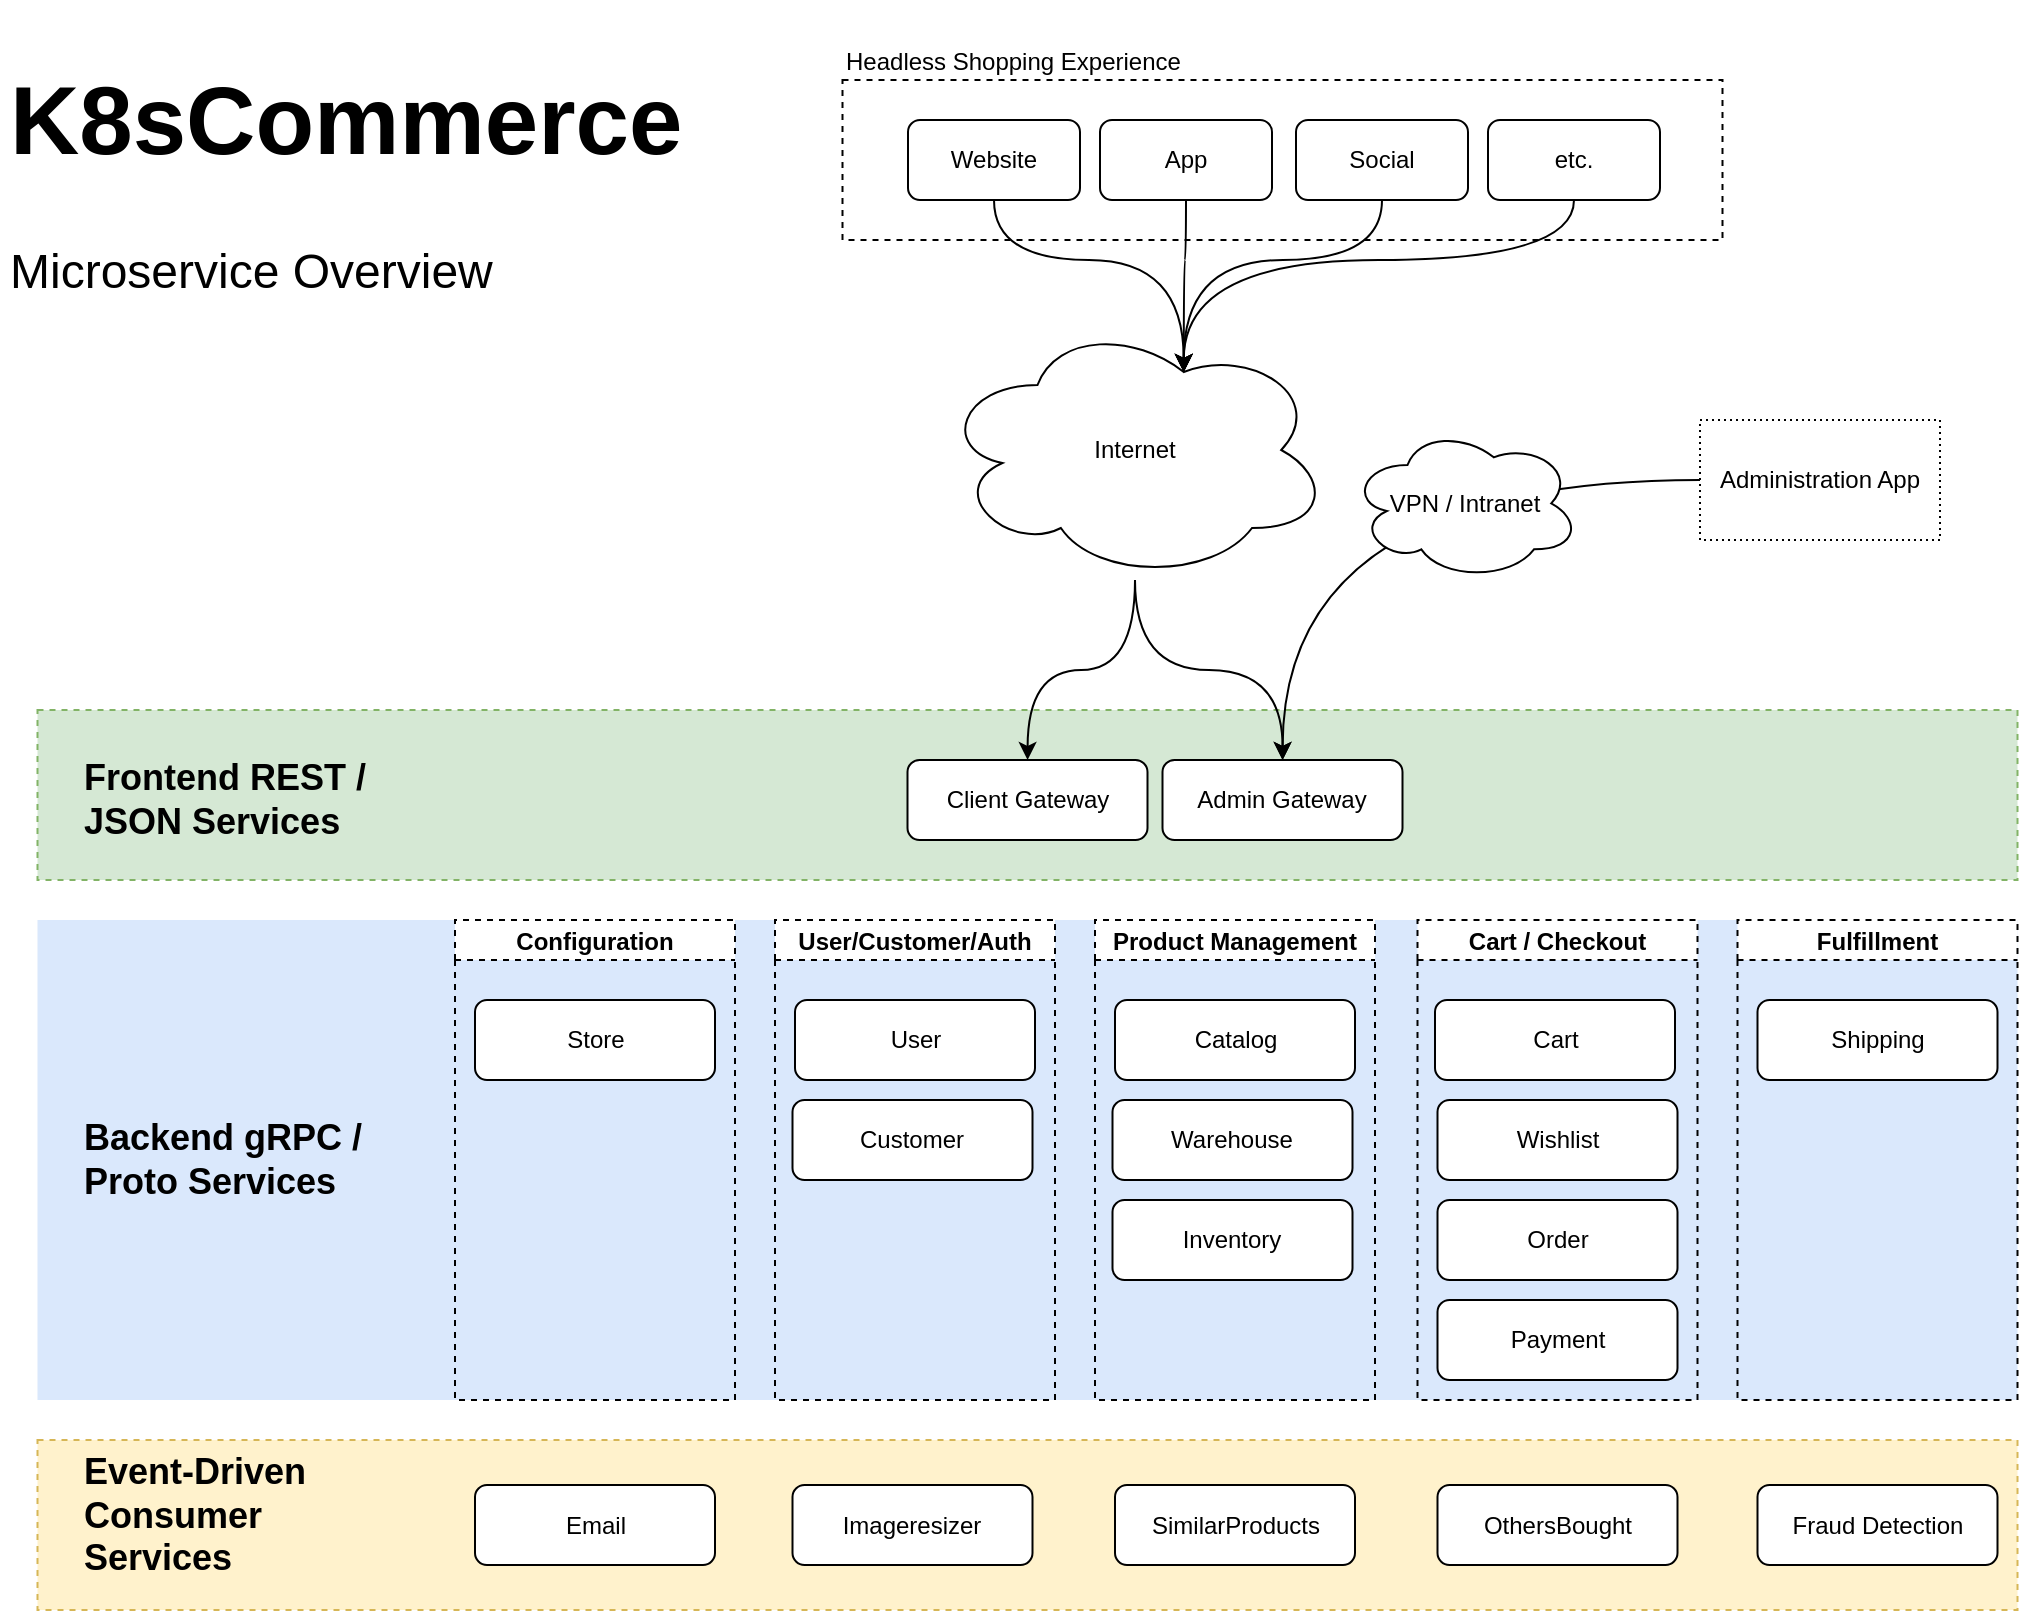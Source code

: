 <mxfile version="16.6.4" type="device"><diagram id="n2PtTuMPgU5_ytIdfK2R" name="Page-1"><mxGraphModel dx="1554" dy="973" grid="1" gridSize="10" guides="1" tooltips="1" connect="1" arrows="1" fold="1" page="1" pageScale="1" pageWidth="1100" pageHeight="850" math="0" shadow="0"><root><mxCell id="0"/><mxCell id="1" parent="0"/><mxCell id="ToqElmNW3oI_LHZmRbty-29" value="" style="whiteSpace=wrap;html=1;rounded=0;dashed=1;fontSize=12;fillColor=#fff2cc;align=left;labelPosition=center;verticalLabelPosition=top;verticalAlign=bottom;textDirection=ltr;horizontal=1;strokeColor=#d6b656;" vertex="1" parent="1"><mxGeometry x="48.75" y="720" width="990" height="85" as="geometry"/></mxCell><mxCell id="ToqElmNW3oI_LHZmRbty-18" value="" style="whiteSpace=wrap;html=1;rounded=0;dashed=1;fontSize=12;fillColor=#dae8fc;align=left;labelPosition=center;verticalLabelPosition=top;verticalAlign=bottom;textDirection=ltr;horizontal=1;strokeColor=none;collapsible=0;" vertex="1" parent="1"><mxGeometry x="48.75" y="460" width="990" height="240" as="geometry"/></mxCell><mxCell id="ToqElmNW3oI_LHZmRbty-15" value="" style="whiteSpace=wrap;html=1;rounded=0;dashed=1;fontSize=12;fillColor=#d5e8d4;align=left;labelPosition=center;verticalLabelPosition=top;verticalAlign=bottom;textDirection=ltr;horizontal=1;strokeColor=#82b366;" vertex="1" parent="1"><mxGeometry x="48.75" y="355" width="990" height="85" as="geometry"/></mxCell><mxCell id="LZaPYS1wsYShbYbUkvOJ-94" value="&lt;span style=&quot;&quot;&gt;Headless Shopping Experience&lt;/span&gt;" style="whiteSpace=wrap;html=1;rounded=0;dashed=1;fontSize=12;fillColor=none;align=left;labelPosition=center;verticalLabelPosition=top;verticalAlign=bottom;textDirection=ltr;horizontal=1;" parent="1" vertex="1"><mxGeometry x="451.25" y="40" width="440" height="80" as="geometry"/></mxCell><mxCell id="LZaPYS1wsYShbYbUkvOJ-1" value="Client Gateway" style="rounded=1;whiteSpace=wrap;html=1;" parent="1" vertex="1"><mxGeometry x="483.75" y="380" width="120" height="40" as="geometry"/></mxCell><mxCell id="LZaPYS1wsYShbYbUkvOJ-4" style="edgeStyle=orthogonalEdgeStyle;orthogonalLoop=1;jettySize=auto;html=1;rounded=1;curved=1;" parent="1" source="LZaPYS1wsYShbYbUkvOJ-2" target="LZaPYS1wsYShbYbUkvOJ-1" edge="1"><mxGeometry relative="1" as="geometry"/></mxCell><mxCell id="LZaPYS1wsYShbYbUkvOJ-5" style="edgeStyle=orthogonalEdgeStyle;orthogonalLoop=1;jettySize=auto;html=1;rounded=1;curved=1;" parent="1" source="LZaPYS1wsYShbYbUkvOJ-2" target="LZaPYS1wsYShbYbUkvOJ-3" edge="1"><mxGeometry relative="1" as="geometry"><mxPoint x="855" y="360" as="targetPoint"/></mxGeometry></mxCell><mxCell id="LZaPYS1wsYShbYbUkvOJ-2" value="Internet" style="ellipse;shape=cloud;whiteSpace=wrap;html=1;rounded=1;" parent="1" vertex="1"><mxGeometry x="500" y="160" width="195" height="130" as="geometry"/></mxCell><mxCell id="LZaPYS1wsYShbYbUkvOJ-3" value="Admin Gateway" style="rounded=1;whiteSpace=wrap;html=1;" parent="1" vertex="1"><mxGeometry x="611.25" y="380" width="120" height="40" as="geometry"/></mxCell><mxCell id="LZaPYS1wsYShbYbUkvOJ-70" value="&lt;h1&gt;K8sCommerce&lt;/h1&gt;&lt;p&gt;Microservice Overview&lt;/p&gt;" style="text;html=1;strokeColor=none;fillColor=none;spacing=5;spacingTop=-20;whiteSpace=wrap;overflow=hidden;rounded=0;fontSize=24;" parent="1" vertex="1"><mxGeometry x="30" y="10" width="350" height="180" as="geometry"/></mxCell><mxCell id="LZaPYS1wsYShbYbUkvOJ-83" style="edgeStyle=orthogonalEdgeStyle;curved=1;rounded=1;orthogonalLoop=1;jettySize=auto;html=1;fontSize=12;entryX=0.625;entryY=0.2;entryDx=0;entryDy=0;entryPerimeter=0;" parent="1" source="LZaPYS1wsYShbYbUkvOJ-72" target="LZaPYS1wsYShbYbUkvOJ-2" edge="1"><mxGeometry relative="1" as="geometry"/></mxCell><mxCell id="LZaPYS1wsYShbYbUkvOJ-72" value="Website" style="rounded=1;whiteSpace=wrap;html=1;labelBackgroundColor=none;fontSize=12;" parent="1" vertex="1"><mxGeometry x="484" y="60" width="86" height="40" as="geometry"/></mxCell><mxCell id="LZaPYS1wsYShbYbUkvOJ-98" style="edgeStyle=orthogonalEdgeStyle;curved=1;rounded=1;orthogonalLoop=1;jettySize=auto;html=1;entryX=0.625;entryY=0.2;entryDx=0;entryDy=0;entryPerimeter=0;fontSize=12;" parent="1" source="LZaPYS1wsYShbYbUkvOJ-73" target="LZaPYS1wsYShbYbUkvOJ-2" edge="1"><mxGeometry relative="1" as="geometry"/></mxCell><mxCell id="LZaPYS1wsYShbYbUkvOJ-73" value="App" style="rounded=1;whiteSpace=wrap;html=1;labelBackgroundColor=none;fontSize=12;" parent="1" vertex="1"><mxGeometry x="580" y="60" width="86" height="40" as="geometry"/></mxCell><mxCell id="LZaPYS1wsYShbYbUkvOJ-99" style="edgeStyle=orthogonalEdgeStyle;curved=1;rounded=1;orthogonalLoop=1;jettySize=auto;html=1;entryX=0.625;entryY=0.2;entryDx=0;entryDy=0;entryPerimeter=0;fontSize=12;" parent="1" source="LZaPYS1wsYShbYbUkvOJ-74" target="LZaPYS1wsYShbYbUkvOJ-2" edge="1"><mxGeometry relative="1" as="geometry"/></mxCell><mxCell id="LZaPYS1wsYShbYbUkvOJ-74" value="Social" style="rounded=1;whiteSpace=wrap;html=1;labelBackgroundColor=none;fontSize=12;" parent="1" vertex="1"><mxGeometry x="678" y="60" width="86" height="40" as="geometry"/></mxCell><mxCell id="LZaPYS1wsYShbYbUkvOJ-88" style="edgeStyle=orthogonalEdgeStyle;curved=1;rounded=1;orthogonalLoop=1;jettySize=auto;html=1;fontSize=12;exitX=0.5;exitY=1;exitDx=0;exitDy=0;entryX=0.625;entryY=0.2;entryDx=0;entryDy=0;entryPerimeter=0;" parent="1" source="LZaPYS1wsYShbYbUkvOJ-75" target="LZaPYS1wsYShbYbUkvOJ-2" edge="1"><mxGeometry relative="1" as="geometry"/></mxCell><mxCell id="LZaPYS1wsYShbYbUkvOJ-75" value="etc." style="rounded=1;whiteSpace=wrap;html=1;labelBackgroundColor=none;fontSize=12;" parent="1" vertex="1"><mxGeometry x="774" y="60" width="86" height="40" as="geometry"/></mxCell><mxCell id="LZaPYS1wsYShbYbUkvOJ-92" style="edgeStyle=orthogonalEdgeStyle;curved=1;rounded=1;orthogonalLoop=1;jettySize=auto;html=1;fontSize=12;" parent="1" source="LZaPYS1wsYShbYbUkvOJ-91" target="LZaPYS1wsYShbYbUkvOJ-3" edge="1"><mxGeometry relative="1" as="geometry"/></mxCell><mxCell id="LZaPYS1wsYShbYbUkvOJ-91" value="Administration App" style="rounded=0;whiteSpace=wrap;html=1;dashed=1;dashPattern=1 2;labelBackgroundColor=none;fontSize=12;fillColor=none;" parent="1" vertex="1"><mxGeometry x="880" y="210" width="120" height="60" as="geometry"/></mxCell><mxCell id="LZaPYS1wsYShbYbUkvOJ-95" value="VPN / Intranet" style="ellipse;shape=cloud;whiteSpace=wrap;html=1;rounded=1;" parent="1" vertex="1"><mxGeometry x="705" y="213.33" width="115" height="76.67" as="geometry"/></mxCell><mxCell id="LZaPYS1wsYShbYbUkvOJ-16" value="Store" style="rounded=1;whiteSpace=wrap;html=1;" parent="1" vertex="1"><mxGeometry x="267.5" y="500" width="120" height="40" as="geometry"/></mxCell><mxCell id="LZaPYS1wsYShbYbUkvOJ-7" value="Catalog" style="rounded=1;whiteSpace=wrap;html=1;" parent="1" vertex="1"><mxGeometry x="587.5" y="500" width="120" height="40" as="geometry"/></mxCell><mxCell id="LZaPYS1wsYShbYbUkvOJ-18" value="Warehouse" style="rounded=1;whiteSpace=wrap;html=1;" parent="1" vertex="1"><mxGeometry x="586.25" y="550" width="120" height="40" as="geometry"/></mxCell><mxCell id="LZaPYS1wsYShbYbUkvOJ-17" value="User" style="rounded=1;whiteSpace=wrap;html=1;" parent="1" vertex="1"><mxGeometry x="427.5" y="500" width="120" height="40" as="geometry"/></mxCell><mxCell id="LZaPYS1wsYShbYbUkvOJ-10" value="Customer" style="rounded=1;whiteSpace=wrap;html=1;" parent="1" vertex="1"><mxGeometry x="426.25" y="550" width="120" height="40" as="geometry"/></mxCell><mxCell id="LZaPYS1wsYShbYbUkvOJ-11" value="Inventory" style="rounded=1;whiteSpace=wrap;html=1;" parent="1" vertex="1"><mxGeometry x="586.25" y="600" width="120" height="40" as="geometry"/></mxCell><mxCell id="ToqElmNW3oI_LHZmRbty-17" value="&lt;h2&gt;Frontend REST / JSON Services&lt;/h2&gt;" style="text;html=1;strokeColor=none;fillColor=none;align=left;verticalAlign=middle;whiteSpace=wrap;rounded=0;dashed=1;" vertex="1" parent="1"><mxGeometry x="70" y="385" width="150" height="30" as="geometry"/></mxCell><mxCell id="ToqElmNW3oI_LHZmRbty-19" value="Configuration" style="swimlane;startSize=20;rounded=0;dashed=1;expand=1;deletable=1;collapsible=0;swimlaneBody=1;horizontal=1;swimlaneHead=1;" vertex="1" parent="1"><mxGeometry x="257.5" y="460" width="140" height="240" as="geometry"/></mxCell><mxCell id="ToqElmNW3oI_LHZmRbty-20" value="User/Customer/Auth" style="swimlane;startSize=20;rounded=0;dashed=1;collapsible=0;" vertex="1" parent="1"><mxGeometry x="417.5" y="460" width="140" height="240" as="geometry"/></mxCell><mxCell id="ToqElmNW3oI_LHZmRbty-21" value="Product Management" style="swimlane;startSize=20;rounded=0;dashed=1;collapsible=0;" vertex="1" parent="1"><mxGeometry x="577.5" y="460" width="140" height="240" as="geometry"/></mxCell><mxCell id="ToqElmNW3oI_LHZmRbty-22" value="Cart / Checkout" style="swimlane;startSize=20;rounded=0;dashed=1;collapsible=0;" vertex="1" parent="1"><mxGeometry x="738.75" y="460" width="140" height="240" as="geometry"/></mxCell><mxCell id="LZaPYS1wsYShbYbUkvOJ-8" value="Cart" style="rounded=1;whiteSpace=wrap;html=1;" parent="ToqElmNW3oI_LHZmRbty-22" vertex="1"><mxGeometry x="8.75" y="40" width="120" height="40" as="geometry"/></mxCell><mxCell id="LZaPYS1wsYShbYbUkvOJ-63" value="Order" style="rounded=1;whiteSpace=wrap;html=1;" parent="ToqElmNW3oI_LHZmRbty-22" vertex="1"><mxGeometry x="10" y="140" width="120" height="40" as="geometry"/></mxCell><mxCell id="LZaPYS1wsYShbYbUkvOJ-13" value="Payment" style="rounded=1;whiteSpace=wrap;html=1;" parent="ToqElmNW3oI_LHZmRbty-22" vertex="1"><mxGeometry x="10" y="190" width="120" height="40" as="geometry"/></mxCell><mxCell id="ToqElmNW3oI_LHZmRbty-35" value="Wishlist" style="rounded=1;whiteSpace=wrap;html=1;" vertex="1" parent="ToqElmNW3oI_LHZmRbty-22"><mxGeometry x="10" y="90" width="120" height="40" as="geometry"/></mxCell><mxCell id="ToqElmNW3oI_LHZmRbty-23" value="Fulfillment" style="swimlane;startSize=20;rounded=0;dashed=1;collapsible=0;" vertex="1" parent="1"><mxGeometry x="898.75" y="460" width="140" height="240" as="geometry"/></mxCell><mxCell id="LZaPYS1wsYShbYbUkvOJ-14" value="Shipping" style="rounded=1;whiteSpace=wrap;html=1;" parent="ToqElmNW3oI_LHZmRbty-23" vertex="1"><mxGeometry x="10" y="40" width="120" height="40" as="geometry"/></mxCell><mxCell id="ToqElmNW3oI_LHZmRbty-27" value="&lt;h2&gt;Backend gRPC / Proto Services&lt;/h2&gt;" style="text;html=1;strokeColor=none;fillColor=none;align=left;verticalAlign=middle;whiteSpace=wrap;rounded=0;dashed=1;" vertex="1" parent="1"><mxGeometry x="70" y="565" width="150" height="30" as="geometry"/></mxCell><mxCell id="ToqElmNW3oI_LHZmRbty-3" value="Email" style="rounded=1;whiteSpace=wrap;html=1;" vertex="1" parent="1"><mxGeometry x="267.5" y="742.5" width="120" height="40" as="geometry"/></mxCell><mxCell id="ToqElmNW3oI_LHZmRbty-2" value="Imageresizer" style="rounded=1;whiteSpace=wrap;html=1;" vertex="1" parent="1"><mxGeometry x="426.25" y="742.5" width="120" height="40" as="geometry"/></mxCell><mxCell id="LZaPYS1wsYShbYbUkvOJ-15" value="SimilarProducts" style="rounded=1;whiteSpace=wrap;html=1;" parent="1" vertex="1"><mxGeometry x="587.5" y="742.5" width="120" height="40" as="geometry"/></mxCell><mxCell id="LZaPYS1wsYShbYbUkvOJ-12" value="OthersBought" style="rounded=1;whiteSpace=wrap;html=1;" parent="1" vertex="1"><mxGeometry x="748.75" y="742.5" width="120" height="40" as="geometry"/></mxCell><mxCell id="ToqElmNW3oI_LHZmRbty-5" value="Fraud Detection" style="rounded=1;whiteSpace=wrap;html=1;" vertex="1" parent="1"><mxGeometry x="908.75" y="742.5" width="120" height="40" as="geometry"/></mxCell><mxCell id="ToqElmNW3oI_LHZmRbty-30" value="&lt;h2&gt;Event-Driven Consumer Services&lt;/h2&gt;" style="text;html=1;strokeColor=none;fillColor=none;align=left;verticalAlign=middle;whiteSpace=wrap;rounded=0;dashed=1;" vertex="1" parent="1"><mxGeometry x="70" y="742.5" width="150" height="30" as="geometry"/></mxCell></root></mxGraphModel></diagram></mxfile>